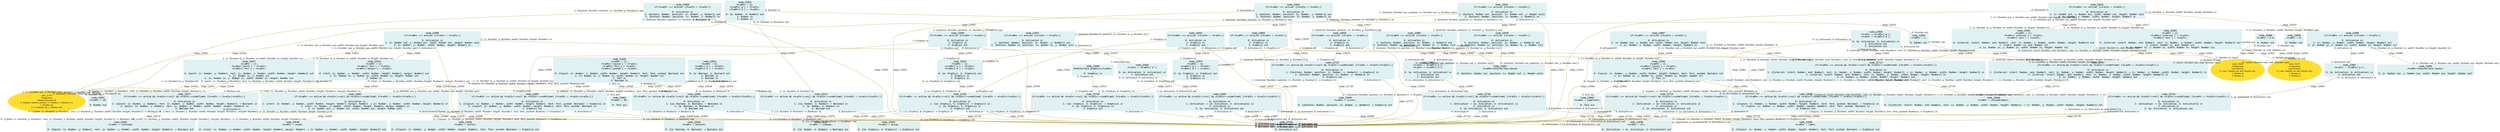 digraph g{node_21692 [shape="box", style="filled", color="#dff1f2", fontname="Courier", label="node_21692
<%=a0%>=theInterface.mouse;

0: {buttons: Number out, position: {x: Number out, y: Number out}}" ]
node_21694 [shape="box", style="filled", color="#dff1f2", fontname="Courier", label="node_21694
<%=a0%>=theInterface.layout;

0: {x: Number out, y: Number out, width: Number out, height: Number out}" ]
node_21696 [shape="box", style="filled", color="#dff1f2", fontname="Courier", label="node_21696
theInterface.graphics=<%=a0%>;

0: Graphics in" ]
node_21716 [shape="ellipse", style="filled", color="#ffde2f", fontname="Times", label="node_21716
Composition
{buttons:$,position:$}
0: {buttons: Number, position: {x: Number, y: Number}} in
1: Number out
2: {x: Number out, y: Number out}" ]
node_22127 [shape="ellipse", style="filled", color="#ffde2f", fontname="Times", label="node_22127
Composition
{start:$end:$}
0: {start: Number out, end: Number out}
1: Number in
2: Number in" ]
node_22166 [shape="ellipse", style="filled", color="#ffde2f", fontname="Times", label="node_22166
Composition
{start:$end:$}
0: {start: Number out, end: Number out}
1: Number in
2: Number in" ]
node_22533 [shape="box", style="filled", color="#dff1f2", fontname="Courier", label="node_22533
<%=a0%> = active;

0: Activation out" ]
node_22626 [shape="box", style="filled", color="#dff1f2", fontname="Courier", label="node_22626
<%=a0%> = button;

0: {{layout: {x: Number, y: Number, width: Number, height: Number}, text: Text, pushed: Boolean} -> Graphics} out" ]
node_22628 [shape="box", style="filled", color="#dff1f2", fontname="Courier", label="node_22628
<%=a0%> = inset;

0: {{rect: {x: Number, y: Number, width: Number, height: Number}, margin: Number} -> {x: Number, y: Number, width: Number, height: Number}} out" ]
node_22630 [shape="box", style="filled", color="#dff1f2", fontname="Courier", label="node_22630
<%=a0%> = isEqual;

0: {{a: Number, b: Number} -> Boolean} out" ]
node_22632 [shape="box", style="filled", color="#dff1f2", fontname="Courier", label="node_22632
<%=a0%> = isInside;

0: {{point: {x: Number, y: Number}, rect: {x: Number, y: Number, width: Number, height: Number}} -> Boolean} out" ]
node_22634 [shape="box", style="filled", color="#dff1f2", fontname="Courier", label="node_22634
<%=a0%> = boolAnd;

0: {{a: Boolean, b: Boolean} -> Boolean} out" ]
node_22636 [shape="box", style="filled", color="#dff1f2", fontname="Courier", label="node_22636
<%=a0%> = label;

0: {{layout: {x: Number, y: Number, width: Number, height: Number}, text: Text, pushed: Boolean} -> Graphics} out" ]
node_22638 [shape="box", style="filled", color="#dff1f2", fontname="Courier", label="node_22638
<%=a0%> = all;

0: {Activation -> {a: Activation, b: Activation}} out" ]
node_22643 [shape="box", style="filled", color="#dff1f2", fontname="Courier", label="node_22643
<%=a0%> = group;

0: {{a: Graphics, b: Graphics} -> Graphics} out" ]
node_22646 [shape="box", style="filled", color="#dff1f2", fontname="Courier", label="node_22646
<%=a0%> = columnElement;

0: {{interval: {start: Number, end: Number}, rect: {x: Number, y: Number, width: Number, height: Number}} -> {x: Number, y: Number, width: Number, height: Number}} out" ]
node_22649 [shape="box", style="filled", color="#dff1f2", fontname="Courier", label="node_22649
<%=a0%> = cursor;

0: {{buttons: Number, position: {x: Number, y: Number}} -> Graphics} out" ]
node_22651 [shape="box", style="filled", color="#dff1f2", fontname="Courier", label="node_22651
<%=a0%> = 20;

0: Number out" ]
node_22654 [shape="box", style="filled", color="#dff1f2", fontname="Courier", label="node_22654
<%=a0%> = 1;

0: Number out" ]
node_22658 [shape="box", style="filled", color="#dff1f2", fontname="Courier", label="node_22658
<%=a0%> = 0;

0: Number out" ]
node_22660 [shape="box", style="filled", color="#dff1f2", fontname="Courier", label="node_22660
<%=a0%> = 0.5;

0: Number out" ]
node_22663 [shape="box", style="filled", color="#dff1f2", fontname="Courier", label="node_22663
<%=a0%> = OK;

0: Text out" ]
node_22665 [shape="box", style="filled", color="#dff1f2", fontname="Courier", label="node_22665
<%=a0%> = Labeltext;

0: Text out" ]
node_22667 [shape="box", style="filled", color="#dff1f2", fontname="Courier", label="node_22667
if(<%=a0%> === active && <%=a1%>!==null && <%=a1%>!==undefined) {<%=a3%> = <%=a1%>(<%=a2%>);}

0: Activation in
1: {{rect: {x: Number, y: Number, width: Number, height: Number}, margin: Number} -> {x: Number, y: Number, width: Number, height: Number}} in
2: {rect: {x: Number, y: Number, width: Number, height: Number}, margin: Number} in
3: {x: Number out, y: Number out, width: Number out, height: Number out}" ]
node_22672 [shape="box", style="filled", color="#dff1f2", fontname="Courier", label="node_22672
if(<%=a0%> === active && <%=a1%>!==null && <%=a1%>!==undefined) {<%=a3%> = <%=a1%>(<%=a2%>);}

0: Activation in
1: {{a: Number, b: Number} -> Boolean} in
2: {a: Number, b: Number} in
3: Boolean out" ]
node_22677 [shape="box", style="filled", color="#dff1f2", fontname="Courier", label="node_22677
if(<%=a0%> === active && <%=a1%>!==null && <%=a1%>!==undefined) {<%=a3%> = <%=a1%>(<%=a2%>);}

0: Activation in
1: {{point: {x: Number, y: Number}, rect: {x: Number, y: Number, width: Number, height: Number}} -> Boolean} in
2: {point: {x: Number, y: Number}, rect: {x: Number, y: Number, width: Number, height: Number}} in
3: Boolean out" ]
node_22682 [shape="box", style="filled", color="#dff1f2", fontname="Courier", label="node_22682
if(<%=a0%> === active && <%=a1%>!==null && <%=a1%>!==undefined) {<%=a3%> = <%=a1%>(<%=a2%>);}

0: Activation in
1: {{a: Boolean, b: Boolean} -> Boolean} in
2: {a: Boolean, b: Boolean} in
3: Boolean out" ]
node_22687 [shape="box", style="filled", color="#dff1f2", fontname="Courier", label="node_22687
if(<%=a0%> === active && <%=a1%>!==null && <%=a1%>!==undefined) {<%=a3%> = <%=a1%>(<%=a2%>);}

0: Activation in
1: {{layout: {x: Number, y: Number, width: Number, height: Number}, text: Text, pushed: Boolean} -> Graphics} in
2: {layout: {x: Number, y: Number, width: Number, height: Number}, text: Text, pushed: Boolean} in
3: Graphics out" ]
node_22692 [shape="box", style="filled", color="#dff1f2", fontname="Courier", label="node_22692
if(<%=a0%> === active && <%=a1%>!==null && <%=a1%>!==undefined) {<%=a3%> = <%=a1%>(<%=a2%>);}

0: Activation in
1: {{layout: {x: Number, y: Number, width: Number, height: Number}, text: Text, pushed: Boolean} -> Graphics} in
2: {layout: {x: Number, y: Number, width: Number, height: Number}, text: Text, pushed: Boolean} in
3: Graphics out" ]
node_22697 [shape="box", style="filled", color="#dff1f2", fontname="Courier", label="node_22697
if(<%=a0%> === active && <%=a1%>!==null && <%=a1%>!==undefined) {<%=a3%> = <%=a1%>(<%=a2%>);}

0: Activation in
1: {Activation -> {a: Activation, b: Activation}} in
2: Activation in
3: {a: Activation, b: Activation} out" ]
node_22702 [shape="box", style="filled", color="#dff1f2", fontname="Courier", label="node_22702
if(<%=a0%> === active && <%=a1%>!==null && <%=a1%>!==undefined) {<%=a3%> = <%=a1%>(<%=a2%>);}

0: Activation in
1: {{a: Graphics, b: Graphics} -> Graphics} in
2: {a: Graphics, b: Graphics} in
3: Graphics out" ]
node_22707 [shape="box", style="filled", color="#dff1f2", fontname="Courier", label="node_22707
if(<%=a0%> === active && <%=a1%>!==null && <%=a1%>!==undefined) {<%=a3%> = <%=a1%>(<%=a2%>);}

0: Activation in
1: {{interval: {start: Number, end: Number}, rect: {x: Number, y: Number, width: Number, height: Number}} -> {x: Number, y: Number, width: Number, height: Number}} in
2: {interval: {start: Number, end: Number}, rect: {x: Number, y: Number, width: Number, height: Number}} in
3: {x: Number, y: Number, width: Number, height: Number} out" ]
node_22713 [shape="box", style="filled", color="#dff1f2", fontname="Courier", label="node_22713
if(<%=a0%> === active && <%=a1%>!==null && <%=a1%>!==undefined) {<%=a3%> = <%=a1%>(<%=a2%>);}

0: Activation in
1: {{interval: {start: Number, end: Number}, rect: {x: Number, y: Number, width: Number, height: Number}} -> {x: Number, y: Number, width: Number, height: Number}} in
2: {interval: {start: Number, end: Number}, rect: {x: Number, y: Number, width: Number, height: Number}} in
3: {x: Number, y: Number, width: Number, height: Number} out" ]
node_22719 [shape="box", style="filled", color="#dff1f2", fontname="Courier", label="node_22719
if(<%=a0%> === active && <%=a1%>!==null && <%=a1%>!==undefined) {<%=a3%> = <%=a1%>(<%=a2%>);}

0: Activation in
1: {Activation -> {a: Activation, b: Activation}} in
2: Activation in
3: {a: Activation, b: Activation} out" ]
node_22724 [shape="box", style="filled", color="#dff1f2", fontname="Courier", label="node_22724
if(<%=a0%> === active && <%=a1%>!==null && <%=a1%>!==undefined) {<%=a3%> = <%=a1%>(<%=a2%>);}

0: Activation in
1: {{buttons: Number, position: {x: Number, y: Number}} -> Graphics} in
2: {buttons: Number, position: {x: Number, y: Number}} in
3: Graphics out" ]
node_22729 [shape="box", style="filled", color="#dff1f2", fontname="Courier", label="node_22729
if(<%=a0%> === active && <%=a1%>!==null && <%=a1%>!==undefined) {<%=a3%> = <%=a1%>(<%=a2%>);}

0: Activation in
1: {Activation -> {a: Activation, b: Activation}} in
2: Activation in
3: {a: Activation, b: Activation} out" ]
node_22734 [shape="box", style="filled", color="#dff1f2", fontname="Courier", label="node_22734
if(<%=a0%> === active && <%=a1%>!==null && <%=a1%>!==undefined) {<%=a3%> = <%=a1%>(<%=a2%>);}

0: Activation in
1: {Activation -> {a: Activation, b: Activation}} in
2: Activation in
3: {a: Activation, b: Activation} out" ]
node_22739 [shape="box", style="filled", color="#dff1f2", fontname="Courier", label="node_22739
if(<%=a0%> === active && <%=a1%>!==null && <%=a1%>!==undefined) {<%=a3%> = <%=a1%>(<%=a2%>);}

0: Activation in
1: {{a: Graphics, b: Graphics} -> Graphics} in
2: {a: Graphics, b: Graphics} in
3: Graphics out" ]
node_22919 [shape="box", style="filled", color="#dff1f2", fontname="Courier", label="node_22919
<%=a0%> = {};
<%=a0%>['rect'] = <%=a1%>;
<%=a0%>['margin'] = <%=a2%>;

0: {rect: {x: Number, y: Number, width: Number, height: Number}, margin: Number} out
1: {x: Number in, y: Number in, width: Number in, height: Number in}
2: Number in" ]
node_22923 [shape="box", style="filled", color="#dff1f2", fontname="Courier", label="node_22923
<%=a0%> = {};
<%=a0%>['a'] = <%=a1%>;
<%=a0%>['b'] = <%=a2%>;

0: {a: Number, b: Number} out
1: Number in
2: Number in" ]
node_22927 [shape="box", style="filled", color="#dff1f2", fontname="Courier", label="node_22927
<%=a0%> = {};
<%=a0%>['point'] = <%=a1%>;
<%=a0%>['rect'] = <%=a2%>;

0: {point: {x: Number, y: Number}, rect: {x: Number, y: Number, width: Number, height: Number}} out
1: {x: Number in, y: Number in}
2: {x: Number in, y: Number in, width: Number in, height: Number in}" ]
node_22931 [shape="box", style="filled", color="#dff1f2", fontname="Courier", label="node_22931
<%=a0%> = {};
<%=a0%>['a'] = <%=a1%>;
<%=a0%>['b'] = <%=a2%>;

0: {a: Boolean, b: Boolean} out
1: Boolean in
2: Boolean in" ]
node_22935 [shape="box", style="filled", color="#dff1f2", fontname="Courier", label="node_22935
<%=a0%> = {};
<%=a0%>['layout'] = <%=a1%>;
<%=a0%>['text'] = <%=a2%>;
<%=a0%>['pushed'] = <%=a3%>;

0: {layout: {x: Number, y: Number, width: Number, height: Number}, text: Text, pushed: Boolean} out
1: {x: Number in, y: Number in, width: Number in, height: Number in}
2: Text in
3: Boolean in" ]
node_22940 [shape="box", style="filled", color="#dff1f2", fontname="Courier", label="node_22940
<%=a0%> = {};
<%=a0%>['layout'] = <%=a1%>;
<%=a0%>['text'] = <%=a2%>;

0: {layout: {x: Number, y: Number, width: Number, height: Number}, text: Text, pushed: Boolean} out
1: {x: Number in, y: Number in, width: Number in, height: Number in}
2: Text in" ]
node_22944 [shape="box", style="filled", color="#dff1f2", fontname="Courier", label="node_22944
<%=a1%> = <%=a0%>['a'];

0: {a: Activation, b: Activation} in
1: Activation out" ]
node_22947 [shape="box", style="filled", color="#dff1f2", fontname="Courier", label="node_22947
<%=a0%> = {};
<%=a0%>['a'] = <%=a1%>;
<%=a0%>['b'] = <%=a2%>;

0: {a: Graphics, b: Graphics} out
1: Graphics in
2: Graphics in" ]
node_22951 [shape="box", style="filled", color="#dff1f2", fontname="Courier", label="node_22951
<%=a0%> = {};
<%=a0%>['interval'] = <%=a1%>;
<%=a0%>['rect'] = <%=a2%>;

0: {interval: {start: Number, end: Number}, rect: {x: Number, y: Number, width: Number, height: Number}} out
1: {start: Number in, end: Number in}
2: {x: Number in, y: Number in, width: Number in, height: Number in}" ]
node_22955 [shape="box", style="filled", color="#dff1f2", fontname="Courier", label="node_22955
<%=a0%> = {};
<%=a0%>['interval'] = <%=a1%>;
<%=a0%>['rect'] = <%=a2%>;

0: {interval: {start: Number, end: Number}, rect: {x: Number, y: Number, width: Number, height: Number}} out
1: {start: Number in, end: Number in}
2: {x: Number in, y: Number in, width: Number in, height: Number in}" ]
node_22959 [shape="box", style="filled", color="#dff1f2", fontname="Courier", label="node_22959
<%=a1%> = <%=a0%>['a'];
<%=a2%> = <%=a0%>['b'];

0: {a: Activation, b: Activation} in
1: Activation out
2: Activation out" ]
node_22963 [shape="box", style="filled", color="#dff1f2", fontname="Courier", label="node_22963
<%=a1%> = <%=a0%>['a'];
<%=a2%> = <%=a0%>['b'];

0: {a: Activation, b: Activation} in
1: Activation out
2: Activation out" ]
node_22967 [shape="box", style="filled", color="#dff1f2", fontname="Courier", label="node_22967
<%=a1%> = <%=a0%>['a'];

0: {a: Activation, b: Activation} in
1: Activation out" ]
node_22970 [shape="box", style="filled", color="#dff1f2", fontname="Courier", label="node_22970
<%=a0%> = {};
<%=a0%>['a'] = <%=a1%>;
<%=a0%>['b'] = <%=a2%>;

0: {a: Graphics, b: Graphics} out
1: Graphics in
2: Graphics in" ]
node_22974 [shape="box", style="filled", color="#dff1f2", fontname="Courier", label="node_22974
if(<%=a0%> === active) {<%=a1%> = <%=a2%>;}

0: Activation in
1: {buttons: Number, position: {x: Number, y: Number}} out
2: {buttons: Number in, position: {x: Number in, y: Number in}}" ]
node_22978 [shape="box", style="filled", color="#dff1f2", fontname="Courier", label="node_22978
if(<%=a0%> === active) {<%=a1%> = <%=a2%>;}

0: Activation in
1: {buttons: Number, position: {x: Number, y: Number}} out
2: {buttons: Number in, position: {x: Number in, y: Number in}}" ]
node_22982 [shape="box", style="filled", color="#dff1f2", fontname="Courier", label="node_22982
if(<%=a0%> === active) {<%=a1%> = <%=a2%>;}

0: Activation in
1: {buttons: Number, position: {x: Number, y: Number}} out
2: {buttons: Number in, position: {x: Number in, y: Number in}}" ]
node_22986 [shape="box", style="filled", color="#dff1f2", fontname="Courier", label="node_22986
if(<%=a0%> === active) {<%=a1%> = <%=a2%>;}

0: Activation in
1: {x: Number, y: Number, width: Number, height: Number} out
2: {x: Number in, y: Number in, width: Number in, height: Number in}" ]
node_22990 [shape="box", style="filled", color="#dff1f2", fontname="Courier", label="node_22990
if(<%=a0%> === active) {<%=a1%> = <%=a2%>;}

0: Activation in
1: {buttons: Number, position: {x: Number, y: Number}} out
2: {buttons: Number, position: {x: Number, y: Number}} in" ]
node_22994 [shape="box", style="filled", color="#dff1f2", fontname="Courier", label="node_22994
if(<%=a0%> === active) {<%=a2%> = <%=a1%>;}

0: Activation in
1: Graphics in
2: Graphics out" ]
node_22998 [shape="box", style="filled", color="#dff1f2", fontname="Courier", label="node_22998
if(<%=a0%> === active) {<%=a1%> = <%=a2%>;}

0: Activation in
1: {x: Number out, y: Number out, width: Number out, height: Number out}
2: {x: Number, y: Number, width: Number, height: Number} in" ]
node_23003 [shape="box", style="filled", color="#dff1f2", fontname="Courier", label="node_23003
if(<%=a0%> === active) {<%=a2%> = <%=a1%>;}

0: Activation in
1: Graphics in
2: Graphics out" ]
node_23007 [shape="box", style="filled", color="#dff1f2", fontname="Courier", label="node_23007
if(<%=a0%> === active) {<%=a1%> = <%=a2%>;}

0: Activation in
1: {x: Number out, y: Number out, width: Number out, height: Number out}
2: {x: Number, y: Number, width: Number, height: Number} in" ]
node_23011 [shape="box", style="filled", color="#dff1f2", fontname="Courier", label="node_23011
if(<%=a0%> === active) {<%=a1%> = <%=a2%>;}

0: Activation in
1: {buttons: Number out, position: {x: Number out, y: Number out}}
2: {buttons: Number, position: {x: Number, y: Number}} in" ]
node_23015 [shape="box", style="filled", color="#dff1f2", fontname="Courier", label="node_23015
if(<%=a0%> === active) {<%=a1%> = <%=a2%>;}

0: Activation in
1: {x: Number out, y: Number out, width: Number out, height: Number out}
2: {x: Number, y: Number, width: Number, height: Number} in" ]
node_23020 [shape="box", style="filled", color="#dff1f2", fontname="Courier", label="node_23020
if(<%=a0%> === active) {<%=a2%> = <%=a1%>;}

0: Activation in
1: Graphics in
2: Graphics out" ]
node_23024 [shape="box", style="filled", color="#dff1f2", fontname="Courier", label="node_23024
if(<%=a0%> === active) {<%=a1%> = <%=a2%>;}

0: Activation in
1: {buttons: Number, position: {x: Number, y: Number}} out
2: {buttons: Number, position: {x: Number, y: Number}} in" ]
node_23028 [shape="box", style="filled", color="#dff1f2", fontname="Courier", label="node_23028
if(<%=a0%> === active) {<%=a2%> = <%=a1%>;}

0: Activation in
1: Graphics in
2: Graphics out" ]
node_22654 -> node_22166 [dir=none, arrowHead=none, fontname="Times-Italic", arrowsize=1, color="#9d8400", label="edge_22657",  headlabel="2: Number in: end", taillabel="0: Number out" ]
node_22658 -> node_22127 [dir=none, arrowHead=none, fontname="Times-Italic", arrowsize=1, color="#9d8400", label="edge_22659",  headlabel="1: Number in: start", taillabel="0: Number out" ]
node_22660 -> node_22127 [dir=none, arrowHead=none, fontname="Times-Italic", arrowsize=1, color="#9d8400", label="edge_22661",  headlabel="2: Number in: end", taillabel="0: Number out" ]
node_22660 -> node_22166 [dir=none, arrowHead=none, fontname="Times-Italic", arrowsize=1, color="#9d8400", label="edge_22662",  headlabel="1: Number in: start", taillabel="0: Number out" ]
node_22667 -> node_22533 [dir=none, arrowHead=none, fontname="Times-Italic", arrowsize=1, color="#9d8400", label="edge_22668",  headlabel="0: Activation out", taillabel="0: Activation in" ]
node_22667 -> node_22628 [dir=none, arrowHead=none, fontname="Times-Italic", arrowsize=1, color="#9d8400", label="edge_22669",  headlabel="0: {{rect: {x: Number, y: Number, width: Number, height: Number}, margin: Number} -> {x: Number, y: Number, width: Number, height: Number}} out", taillabel="1: {{rect: {x: Number, y: Number, width: Number, height: Number}, margin: Number} -> {x: Number, y: Number, width: Number, height: Number}} in" ]
node_22672 -> node_22533 [dir=none, arrowHead=none, fontname="Times-Italic", arrowsize=1, color="#9d8400", label="edge_22673",  headlabel="0: Activation out", taillabel="0: Activation in" ]
node_22672 -> node_22630 [dir=none, arrowHead=none, fontname="Times-Italic", arrowsize=1, color="#9d8400", label="edge_22674",  headlabel="0: {{a: Number, b: Number} -> Boolean} out", taillabel="1: {{a: Number, b: Number} -> Boolean} in" ]
node_22677 -> node_22533 [dir=none, arrowHead=none, fontname="Times-Italic", arrowsize=1, color="#9d8400", label="edge_22678",  headlabel="0: Activation out", taillabel="0: Activation in" ]
node_22677 -> node_22632 [dir=none, arrowHead=none, fontname="Times-Italic", arrowsize=1, color="#9d8400", label="edge_22679",  headlabel="0: {{point: {x: Number, y: Number}, rect: {x: Number, y: Number, width: Number, height: Number}} -> Boolean} out", taillabel="1: {{point: {x: Number, y: Number}, rect: {x: Number, y: Number, width: Number, height: Number}} -> Boolean} in" ]
node_22682 -> node_22533 [dir=none, arrowHead=none, fontname="Times-Italic", arrowsize=1, color="#9d8400", label="edge_22683",  headlabel="0: Activation out", taillabel="0: Activation in" ]
node_22682 -> node_22634 [dir=none, arrowHead=none, fontname="Times-Italic", arrowsize=1, color="#9d8400", label="edge_22684",  headlabel="0: {{a: Boolean, b: Boolean} -> Boolean} out", taillabel="1: {{a: Boolean, b: Boolean} -> Boolean} in" ]
node_22687 -> node_22533 [dir=none, arrowHead=none, fontname="Times-Italic", arrowsize=1, color="#9d8400", label="edge_22688",  headlabel="0: Activation out", taillabel="0: Activation in" ]
node_22687 -> node_22626 [dir=none, arrowHead=none, fontname="Times-Italic", arrowsize=1, color="#9d8400", label="edge_22689",  headlabel="0: {{layout: {x: Number, y: Number, width: Number, height: Number}, text: Text, pushed: Boolean} -> Graphics} out", taillabel="1: {{layout: {x: Number, y: Number, width: Number, height: Number}, text: Text, pushed: Boolean} -> Graphics} in" ]
node_22692 -> node_22533 [dir=none, arrowHead=none, fontname="Times-Italic", arrowsize=1, color="#9d8400", label="edge_22693",  headlabel="0: Activation out", taillabel="0: Activation in" ]
node_22692 -> node_22636 [dir=none, arrowHead=none, fontname="Times-Italic", arrowsize=1, color="#9d8400", label="edge_22694",  headlabel="0: {{layout: {x: Number, y: Number, width: Number, height: Number}, text: Text, pushed: Boolean} -> Graphics} out", taillabel="1: {{layout: {x: Number, y: Number, width: Number, height: Number}, text: Text, pushed: Boolean} -> Graphics} in" ]
node_22697 -> node_22533 [dir=none, arrowHead=none, fontname="Times-Italic", arrowsize=1, color="#9d8400", label="edge_22698",  headlabel="0: Activation out", taillabel="0: Activation in" ]
node_22697 -> node_22638 [dir=none, arrowHead=none, fontname="Times-Italic", arrowsize=1, color="#9d8400", label="edge_22699",  headlabel="0: {Activation -> {a: Activation, b: Activation}} out", taillabel="1: {Activation -> {a: Activation, b: Activation}} in" ]
node_22702 -> node_22533 [dir=none, arrowHead=none, fontname="Times-Italic", arrowsize=1, color="#9d8400", label="edge_22703",  headlabel="0: Activation out", taillabel="0: Activation in" ]
node_22702 -> node_22643 [dir=none, arrowHead=none, fontname="Times-Italic", arrowsize=1, color="#9d8400", label="edge_22704",  headlabel="0: {{a: Graphics, b: Graphics} -> Graphics} out", taillabel="1: {{a: Graphics, b: Graphics} -> Graphics} in" ]
node_22707 -> node_22646 [dir=none, arrowHead=none, fontname="Times-Italic", arrowsize=1, color="#9d8400", label="edge_22710",  headlabel="0: {{interval: {start: Number, end: Number}, rect: {x: Number, y: Number, width: Number, height: Number}} -> {x: Number, y: Number, width: Number, height: Number}} out", taillabel="1: {{interval: {start: Number, end: Number}, rect: {x: Number, y: Number, width: Number, height: Number}} -> {x: Number, y: Number, width: Number, height: Number}} in" ]
node_22713 -> node_22646 [dir=none, arrowHead=none, fontname="Times-Italic", arrowsize=1, color="#9d8400", label="edge_22716",  headlabel="0: {{interval: {start: Number, end: Number}, rect: {x: Number, y: Number, width: Number, height: Number}} -> {x: Number, y: Number, width: Number, height: Number}} out", taillabel="1: {{interval: {start: Number, end: Number}, rect: {x: Number, y: Number, width: Number, height: Number}} -> {x: Number, y: Number, width: Number, height: Number}} in" ]
node_22719 -> node_22533 [dir=none, arrowHead=none, fontname="Times-Italic", arrowsize=1, color="#9d8400", label="edge_22720",  headlabel="0: Activation out", taillabel="0: Activation in" ]
node_22719 -> node_22638 [dir=none, arrowHead=none, fontname="Times-Italic", arrowsize=1, color="#9d8400", label="edge_22721",  headlabel="0: {Activation -> {a: Activation, b: Activation}} out", taillabel="1: {Activation -> {a: Activation, b: Activation}} in" ]
node_22724 -> node_22533 [dir=none, arrowHead=none, fontname="Times-Italic", arrowsize=1, color="#9d8400", label="edge_22725",  headlabel="0: Activation out", taillabel="0: Activation in" ]
node_22724 -> node_22649 [dir=none, arrowHead=none, fontname="Times-Italic", arrowsize=1, color="#9d8400", label="edge_22726",  headlabel="0: {{buttons: Number, position: {x: Number, y: Number}} -> Graphics} out", taillabel="1: {{buttons: Number, position: {x: Number, y: Number}} -> Graphics} in" ]
node_22729 -> node_22533 [dir=none, arrowHead=none, fontname="Times-Italic", arrowsize=1, color="#9d8400", label="edge_22730",  headlabel="0: Activation out", taillabel="0: Activation in" ]
node_22729 -> node_22638 [dir=none, arrowHead=none, fontname="Times-Italic", arrowsize=1, color="#9d8400", label="edge_22731",  headlabel="0: {Activation -> {a: Activation, b: Activation}} out", taillabel="1: {Activation -> {a: Activation, b: Activation}} in" ]
node_22734 -> node_22533 [dir=none, arrowHead=none, fontname="Times-Italic", arrowsize=1, color="#9d8400", label="edge_22735",  headlabel="0: Activation out", taillabel="0: Activation in" ]
node_22734 -> node_22638 [dir=none, arrowHead=none, fontname="Times-Italic", arrowsize=1, color="#9d8400", label="edge_22736",  headlabel="0: {Activation -> {a: Activation, b: Activation}} out", taillabel="1: {Activation -> {a: Activation, b: Activation}} in" ]
node_22739 -> node_22533 [dir=none, arrowHead=none, fontname="Times-Italic", arrowsize=1, color="#9d8400", label="edge_22740",  headlabel="0: Activation out", taillabel="0: Activation in" ]
node_22739 -> node_22643 [dir=none, arrowHead=none, fontname="Times-Italic", arrowsize=1, color="#9d8400", label="edge_22741",  headlabel="0: {{a: Graphics, b: Graphics} -> Graphics} out", taillabel="1: {{a: Graphics, b: Graphics} -> Graphics} in" ]
node_22697 -> node_22533 [dir=none, arrowHead=none, fontname="Times-Italic", arrowsize=1, color="#9d8400", label="edge_22887",  headlabel="0: Activation out", taillabel="2: Activation in" ]
node_22719 -> node_22533 [dir=none, arrowHead=none, fontname="Times-Italic", arrowsize=1, color="#9d8400", label="edge_22897",  headlabel="0: Activation out", taillabel="2: Activation in" ]
node_22729 -> node_22533 [dir=none, arrowHead=none, fontname="Times-Italic", arrowsize=1, color="#9d8400", label="edge_22906",  headlabel="0: Activation out", taillabel="2: Activation in" ]
node_22734 -> node_22533 [dir=none, arrowHead=none, fontname="Times-Italic", arrowsize=1, color="#9d8400", label="edge_22913",  headlabel="0: Activation out", taillabel="2: Activation in" ]
node_21696 -> node_22739 [dir=none, arrowHead=none, fontname="Times-Italic", arrowsize=1, color="#9d8400", label="edge_22918",  headlabel="3: Graphics out", taillabel="0: Graphics in" ]
node_22919 -> node_22651 [dir=none, arrowHead=none, fontname="Times-Italic", arrowsize=1, color="#9d8400", label="edge_22921",  headlabel="0: Number out", taillabel="2: Number in" ]
node_22919 -> node_22667 [dir=none, arrowHead=none, fontname="Times-Italic", arrowsize=1, color="#9d8400", label="edge_22922",  headlabel="2: {rect: {x: Number, y: Number, width: Number, height: Number}, margin: Number} in", taillabel="0: {rect: {x: Number, y: Number, width: Number, height: Number}, margin: Number} out" ]
node_22923 -> node_21716 [dir=none, arrowHead=none, fontname="Times-Italic", arrowsize=1, color="#9d8400", label="edge_22924",  headlabel="1: Number out: buttons", taillabel="1: Number in" ]
node_22923 -> node_22654 [dir=none, arrowHead=none, fontname="Times-Italic", arrowsize=1, color="#9d8400", label="edge_22925",  headlabel="0: Number out", taillabel="2: Number in" ]
node_22923 -> node_22672 [dir=none, arrowHead=none, fontname="Times-Italic", arrowsize=1, color="#9d8400", label="edge_22926",  headlabel="2: {a: Number, b: Number} in", taillabel="0: {a: Number, b: Number} out" ]
node_22927 -> node_21716 [dir=none, arrowHead=none, fontname="Times-Italic", arrowsize=1, color="#9d8400", label="edge_22928",  headlabel="2: {x: Number out, y: Number out}: position", taillabel="1: {x: Number in, y: Number in}" ]
node_22927 -> node_22677 [dir=none, arrowHead=none, fontname="Times-Italic", arrowsize=1, color="#9d8400", label="edge_22930",  headlabel="2: {point: {x: Number, y: Number}, rect: {x: Number, y: Number, width: Number, height: Number}} in", taillabel="0: {point: {x: Number, y: Number}, rect: {x: Number, y: Number, width: Number, height: Number}} out" ]
node_22931 -> node_22672 [dir=none, arrowHead=none, fontname="Times-Italic", arrowsize=1, color="#9d8400", label="edge_22932",  headlabel="3: Boolean out", taillabel="1: Boolean in" ]
node_22931 -> node_22677 [dir=none, arrowHead=none, fontname="Times-Italic", arrowsize=1, color="#9d8400", label="edge_22933",  headlabel="3: Boolean out", taillabel="2: Boolean in" ]
node_22931 -> node_22682 [dir=none, arrowHead=none, fontname="Times-Italic", arrowsize=1, color="#9d8400", label="edge_22934",  headlabel="2: {a: Boolean, b: Boolean} in", taillabel="0: {a: Boolean, b: Boolean} out" ]
node_22935 -> node_22667 [dir=none, arrowHead=none, fontname="Times-Italic", arrowsize=1, color="#9d8400", label="edge_22936",  headlabel="3: {x: Number out, y: Number out, width: Number out, height: Number out}", taillabel="1: {x: Number in, y: Number in, width: Number in, height: Number in}" ]
node_22935 -> node_22682 [dir=none, arrowHead=none, fontname="Times-Italic", arrowsize=1, color="#9d8400", label="edge_22937",  headlabel="3: Boolean out", taillabel="3: Boolean in" ]
node_22935 -> node_22663 [dir=none, arrowHead=none, fontname="Times-Italic", arrowsize=1, color="#9d8400", label="edge_22938",  headlabel="0: Text out", taillabel="2: Text in" ]
node_22935 -> node_22687 [dir=none, arrowHead=none, fontname="Times-Italic", arrowsize=1, color="#9d8400", label="edge_22939",  headlabel="2: {layout: {x: Number, y: Number, width: Number, height: Number}, text: Text, pushed: Boolean} in", taillabel="0: {layout: {x: Number, y: Number, width: Number, height: Number}, text: Text, pushed: Boolean} out" ]
node_22940 -> node_22665 [dir=none, arrowHead=none, fontname="Times-Italic", arrowsize=1, color="#9d8400", label="edge_22942",  headlabel="0: Text out", taillabel="2: Text in" ]
node_22940 -> node_22692 [dir=none, arrowHead=none, fontname="Times-Italic", arrowsize=1, color="#9d8400", label="edge_22943",  headlabel="2: {layout: {x: Number, y: Number, width: Number, height: Number}, text: Text, pushed: Boolean} in", taillabel="0: {layout: {x: Number, y: Number, width: Number, height: Number}, text: Text, pushed: Boolean} out" ]
node_22944 -> node_22697 [dir=none, arrowHead=none, fontname="Times-Italic", arrowsize=1, color="#9d8400", label="edge_22946",  headlabel="3: {a: Activation, b: Activation} out", taillabel="0: {a: Activation, b: Activation} in" ]
node_22947 -> node_22702 [dir=none, arrowHead=none, fontname="Times-Italic", arrowsize=1, color="#9d8400", label="edge_22950",  headlabel="2: {a: Graphics, b: Graphics} in", taillabel="0: {a: Graphics, b: Graphics} out" ]
node_22951 -> node_22127 [dir=none, arrowHead=none, fontname="Times-Italic", arrowsize=1, color="#9d8400", label="edge_22952",  headlabel="0: {start: Number out, end: Number out}", taillabel="1: {start: Number in, end: Number in}" ]
node_22951 -> node_22707 [dir=none, arrowHead=none, fontname="Times-Italic", arrowsize=1, color="#9d8400", label="edge_22954",  headlabel="2: {interval: {start: Number, end: Number}, rect: {x: Number, y: Number, width: Number, height: Number}} in", taillabel="0: {interval: {start: Number, end: Number}, rect: {x: Number, y: Number, width: Number, height: Number}} out" ]
node_22955 -> node_22166 [dir=none, arrowHead=none, fontname="Times-Italic", arrowsize=1, color="#9d8400", label="edge_22956",  headlabel="0: {start: Number out, end: Number out}", taillabel="1: {start: Number in, end: Number in}" ]
node_22955 -> node_22713 [dir=none, arrowHead=none, fontname="Times-Italic", arrowsize=1, color="#9d8400", label="edge_22958",  headlabel="2: {interval: {start: Number, end: Number}, rect: {x: Number, y: Number, width: Number, height: Number}} in", taillabel="0: {interval: {start: Number, end: Number}, rect: {x: Number, y: Number, width: Number, height: Number}} out" ]
node_22959 -> node_22707 [dir=none, arrowHead=none, fontname="Times-Italic", arrowsize=1, color="#9d8400", label="edge_22960",  headlabel="0: Activation in", taillabel="1: Activation out" ]
node_22959 -> node_22713 [dir=none, arrowHead=none, fontname="Times-Italic", arrowsize=1, color="#9d8400", label="edge_22961",  headlabel="0: Activation in", taillabel="2: Activation out" ]
node_22959 -> node_22719 [dir=none, arrowHead=none, fontname="Times-Italic", arrowsize=1, color="#9d8400", label="edge_22962",  headlabel="3: {a: Activation, b: Activation} out", taillabel="0: {a: Activation, b: Activation} in" ]
node_22963 -> node_22729 [dir=none, arrowHead=none, fontname="Times-Italic", arrowsize=1, color="#9d8400", label="edge_22966",  headlabel="3: {a: Activation, b: Activation} out", taillabel="0: {a: Activation, b: Activation} in" ]
node_22967 -> node_22734 [dir=none, arrowHead=none, fontname="Times-Italic", arrowsize=1, color="#9d8400", label="edge_22969",  headlabel="3: {a: Activation, b: Activation} out", taillabel="0: {a: Activation, b: Activation} in" ]
node_22970 -> node_22739 [dir=none, arrowHead=none, fontname="Times-Italic", arrowsize=1, color="#9d8400", label="edge_22973",  headlabel="2: {a: Graphics, b: Graphics} in", taillabel="0: {a: Graphics, b: Graphics} out" ]
node_22974 -> node_22944 [dir=none, arrowHead=none, fontname="Times-Italic", arrowsize=1, color="#9d8400", label="edge_22975",  headlabel="1: Activation out", taillabel="0: Activation in" ]
node_22978 -> node_22963 [dir=none, arrowHead=none, fontname="Times-Italic", arrowsize=1, color="#9d8400", label="edge_22979",  headlabel="1: Activation out", taillabel="0: Activation in" ]
node_22978 -> node_21692 [dir=none, arrowHead=none, fontname="Times-Italic", arrowsize=1, color="#9d8400", label="edge_22981",  headlabel="0: {buttons: Number out, position: {x: Number out, y: Number out}}", taillabel="2: {buttons: Number in, position: {x: Number in, y: Number in}}" ]
node_22982 -> node_22963 [dir=none, arrowHead=none, fontname="Times-Italic", arrowsize=1, color="#9d8400", label="edge_22983",  headlabel="2: Activation out", taillabel="0: Activation in" ]
node_22982 -> node_21692 [dir=none, arrowHead=none, fontname="Times-Italic", arrowsize=1, color="#9d8400", label="edge_22985",  headlabel="0: {buttons: Number out, position: {x: Number out, y: Number out}}", taillabel="2: {buttons: Number in, position: {x: Number in, y: Number in}}" ]
node_22986 -> node_22967 [dir=none, arrowHead=none, fontname="Times-Italic", arrowsize=1, color="#9d8400", label="edge_22987",  headlabel="1: Activation out", taillabel="0: Activation in" ]
node_22986 -> node_21694 [dir=none, arrowHead=none, fontname="Times-Italic", arrowsize=1, color="#9d8400", label="edge_22989",  headlabel="0: {x: Number out, y: Number out, width: Number out, height: Number out}", taillabel="2: {x: Number in, y: Number in, width: Number in, height: Number in}" ]
node_22990 -> node_22533 [dir=none, arrowHead=none, fontname="Times-Italic", arrowsize=1, color="#9d8400", label="edge_22991",  headlabel="0: Activation out", taillabel="0: Activation in" ]
node_22990 -> node_21716 [dir=none, arrowHead=none, fontname="Times-Italic", arrowsize=1, color="#9d8400", label="edge_22992",  headlabel="0: {buttons: Number, position: {x: Number, y: Number}} in", taillabel="1: {buttons: Number, position: {x: Number, y: Number}} out" ]
node_22990 -> node_22974 [dir=none, arrowHead=none, fontname="Times-Italic", arrowsize=1, color="#9d8400", label="edge_22993",  headlabel="1: {buttons: Number, position: {x: Number, y: Number}} out", taillabel="2: {buttons: Number, position: {x: Number, y: Number}} in" ]
node_22994 -> node_22533 [dir=none, arrowHead=none, fontname="Times-Italic", arrowsize=1, color="#9d8400", label="edge_22995",  headlabel="0: Activation out", taillabel="0: Activation in" ]
node_22994 -> node_22687 [dir=none, arrowHead=none, fontname="Times-Italic", arrowsize=1, color="#9d8400", label="edge_22996",  headlabel="3: Graphics out", taillabel="1: Graphics in" ]
node_22994 -> node_22947 [dir=none, arrowHead=none, fontname="Times-Italic", arrowsize=1, color="#9d8400", label="edge_22997",  headlabel="1: Graphics in", taillabel="2: Graphics out" ]
node_22998 -> node_22533 [dir=none, arrowHead=none, fontname="Times-Italic", arrowsize=1, color="#9d8400", label="edge_22999",  headlabel="0: Activation out", taillabel="0: Activation in" ]
node_22998 -> node_22919 [dir=none, arrowHead=none, fontname="Times-Italic", arrowsize=1, color="#9d8400", label="edge_23000",  headlabel="1: {x: Number in, y: Number in, width: Number in, height: Number in}", taillabel="1: {x: Number out, y: Number out, width: Number out, height: Number out}" ]
node_22998 -> node_22927 [dir=none, arrowHead=none, fontname="Times-Italic", arrowsize=1, color="#9d8400", label="edge_23001",  headlabel="2: {x: Number in, y: Number in, width: Number in, height: Number in}", taillabel="1: {x: Number out, y: Number out, width: Number out, height: Number out}" ]
node_22998 -> node_22707 [dir=none, arrowHead=none, fontname="Times-Italic", arrowsize=1, color="#9d8400", label="edge_23002",  headlabel="3: {x: Number, y: Number, width: Number, height: Number} out", taillabel="2: {x: Number, y: Number, width: Number, height: Number} in" ]
node_23003 -> node_22533 [dir=none, arrowHead=none, fontname="Times-Italic", arrowsize=1, color="#9d8400", label="edge_23004",  headlabel="0: Activation out", taillabel="0: Activation in" ]
node_23003 -> node_22692 [dir=none, arrowHead=none, fontname="Times-Italic", arrowsize=1, color="#9d8400", label="edge_23005",  headlabel="3: Graphics out", taillabel="1: Graphics in" ]
node_23003 -> node_22947 [dir=none, arrowHead=none, fontname="Times-Italic", arrowsize=1, color="#9d8400", label="edge_23006",  headlabel="2: Graphics in", taillabel="2: Graphics out" ]
node_23007 -> node_22533 [dir=none, arrowHead=none, fontname="Times-Italic", arrowsize=1, color="#9d8400", label="edge_23008",  headlabel="0: Activation out", taillabel="0: Activation in" ]
node_23007 -> node_22940 [dir=none, arrowHead=none, fontname="Times-Italic", arrowsize=1, color="#9d8400", label="edge_23009",  headlabel="1: {x: Number in, y: Number in, width: Number in, height: Number in}", taillabel="1: {x: Number out, y: Number out, width: Number out, height: Number out}" ]
node_23007 -> node_22713 [dir=none, arrowHead=none, fontname="Times-Italic", arrowsize=1, color="#9d8400", label="edge_23010",  headlabel="3: {x: Number, y: Number, width: Number, height: Number} out", taillabel="2: {x: Number, y: Number, width: Number, height: Number} in" ]
node_23011 -> node_22533 [dir=none, arrowHead=none, fontname="Times-Italic", arrowsize=1, color="#9d8400", label="edge_23012",  headlabel="0: Activation out", taillabel="0: Activation in" ]
node_23011 -> node_22974 [dir=none, arrowHead=none, fontname="Times-Italic", arrowsize=1, color="#9d8400", label="edge_23013",  headlabel="2: {buttons: Number in, position: {x: Number in, y: Number in}}", taillabel="1: {buttons: Number out, position: {x: Number out, y: Number out}}" ]
node_23011 -> node_22978 [dir=none, arrowHead=none, fontname="Times-Italic", arrowsize=1, color="#9d8400", label="edge_23014",  headlabel="1: {buttons: Number, position: {x: Number, y: Number}} out", taillabel="2: {buttons: Number, position: {x: Number, y: Number}} in" ]
node_23015 -> node_22533 [dir=none, arrowHead=none, fontname="Times-Italic", arrowsize=1, color="#9d8400", label="edge_23016",  headlabel="0: Activation out", taillabel="0: Activation in" ]
node_23015 -> node_22951 [dir=none, arrowHead=none, fontname="Times-Italic", arrowsize=1, color="#9d8400", label="edge_23017",  headlabel="2: {x: Number in, y: Number in, width: Number in, height: Number in}", taillabel="1: {x: Number out, y: Number out, width: Number out, height: Number out}" ]
node_23015 -> node_22955 [dir=none, arrowHead=none, fontname="Times-Italic", arrowsize=1, color="#9d8400", label="edge_23018",  headlabel="2: {x: Number in, y: Number in, width: Number in, height: Number in}", taillabel="1: {x: Number out, y: Number out, width: Number out, height: Number out}" ]
node_23015 -> node_22986 [dir=none, arrowHead=none, fontname="Times-Italic", arrowsize=1, color="#9d8400", label="edge_23019",  headlabel="1: {x: Number, y: Number, width: Number, height: Number} out", taillabel="2: {x: Number, y: Number, width: Number, height: Number} in" ]
node_23020 -> node_22533 [dir=none, arrowHead=none, fontname="Times-Italic", arrowsize=1, color="#9d8400", label="edge_23021",  headlabel="0: Activation out", taillabel="0: Activation in" ]
node_23020 -> node_22702 [dir=none, arrowHead=none, fontname="Times-Italic", arrowsize=1, color="#9d8400", label="edge_23022",  headlabel="3: Graphics out", taillabel="1: Graphics in" ]
node_23020 -> node_22970 [dir=none, arrowHead=none, fontname="Times-Italic", arrowsize=1, color="#9d8400", label="edge_23023",  headlabel="1: Graphics in", taillabel="2: Graphics out" ]
node_23024 -> node_22533 [dir=none, arrowHead=none, fontname="Times-Italic", arrowsize=1, color="#9d8400", label="edge_23025",  headlabel="0: Activation out", taillabel="0: Activation in" ]
node_23024 -> node_22724 [dir=none, arrowHead=none, fontname="Times-Italic", arrowsize=1, color="#9d8400", label="edge_23026",  headlabel="2: {buttons: Number, position: {x: Number, y: Number}} in", taillabel="1: {buttons: Number, position: {x: Number, y: Number}} out" ]
node_23024 -> node_22982 [dir=none, arrowHead=none, fontname="Times-Italic", arrowsize=1, color="#9d8400", label="edge_23027",  headlabel="1: {buttons: Number, position: {x: Number, y: Number}} out", taillabel="2: {buttons: Number, position: {x: Number, y: Number}} in" ]
node_23028 -> node_22533 [dir=none, arrowHead=none, fontname="Times-Italic", arrowsize=1, color="#9d8400", label="edge_23029",  headlabel="0: Activation out", taillabel="0: Activation in" ]
node_23028 -> node_22724 [dir=none, arrowHead=none, fontname="Times-Italic", arrowsize=1, color="#9d8400", label="edge_23030",  headlabel="3: Graphics out", taillabel="1: Graphics in" ]
node_23028 -> node_22970 [dir=none, arrowHead=none, fontname="Times-Italic", arrowsize=1, color="#9d8400", label="edge_23031",  headlabel="2: Graphics in", taillabel="2: Graphics out" ]
}